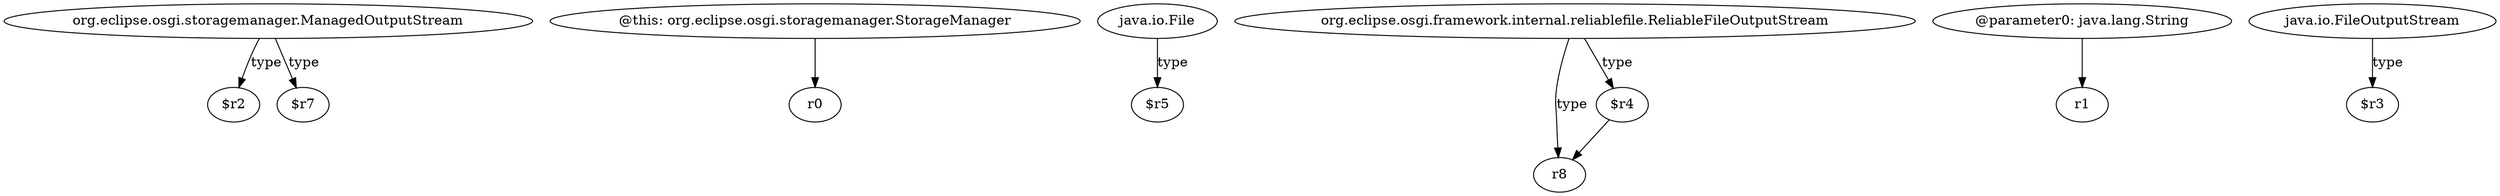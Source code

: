 digraph g {
0[label="org.eclipse.osgi.storagemanager.ManagedOutputStream"]
1[label="$r2"]
0->1[label="type"]
2[label="@this: org.eclipse.osgi.storagemanager.StorageManager"]
3[label="r0"]
2->3[label=""]
4[label="java.io.File"]
5[label="$r5"]
4->5[label="type"]
6[label="org.eclipse.osgi.framework.internal.reliablefile.ReliableFileOutputStream"]
7[label="r8"]
6->7[label="type"]
8[label="@parameter0: java.lang.String"]
9[label="r1"]
8->9[label=""]
10[label="java.io.FileOutputStream"]
11[label="$r3"]
10->11[label="type"]
12[label="$r4"]
12->7[label=""]
6->12[label="type"]
13[label="$r7"]
0->13[label="type"]
}